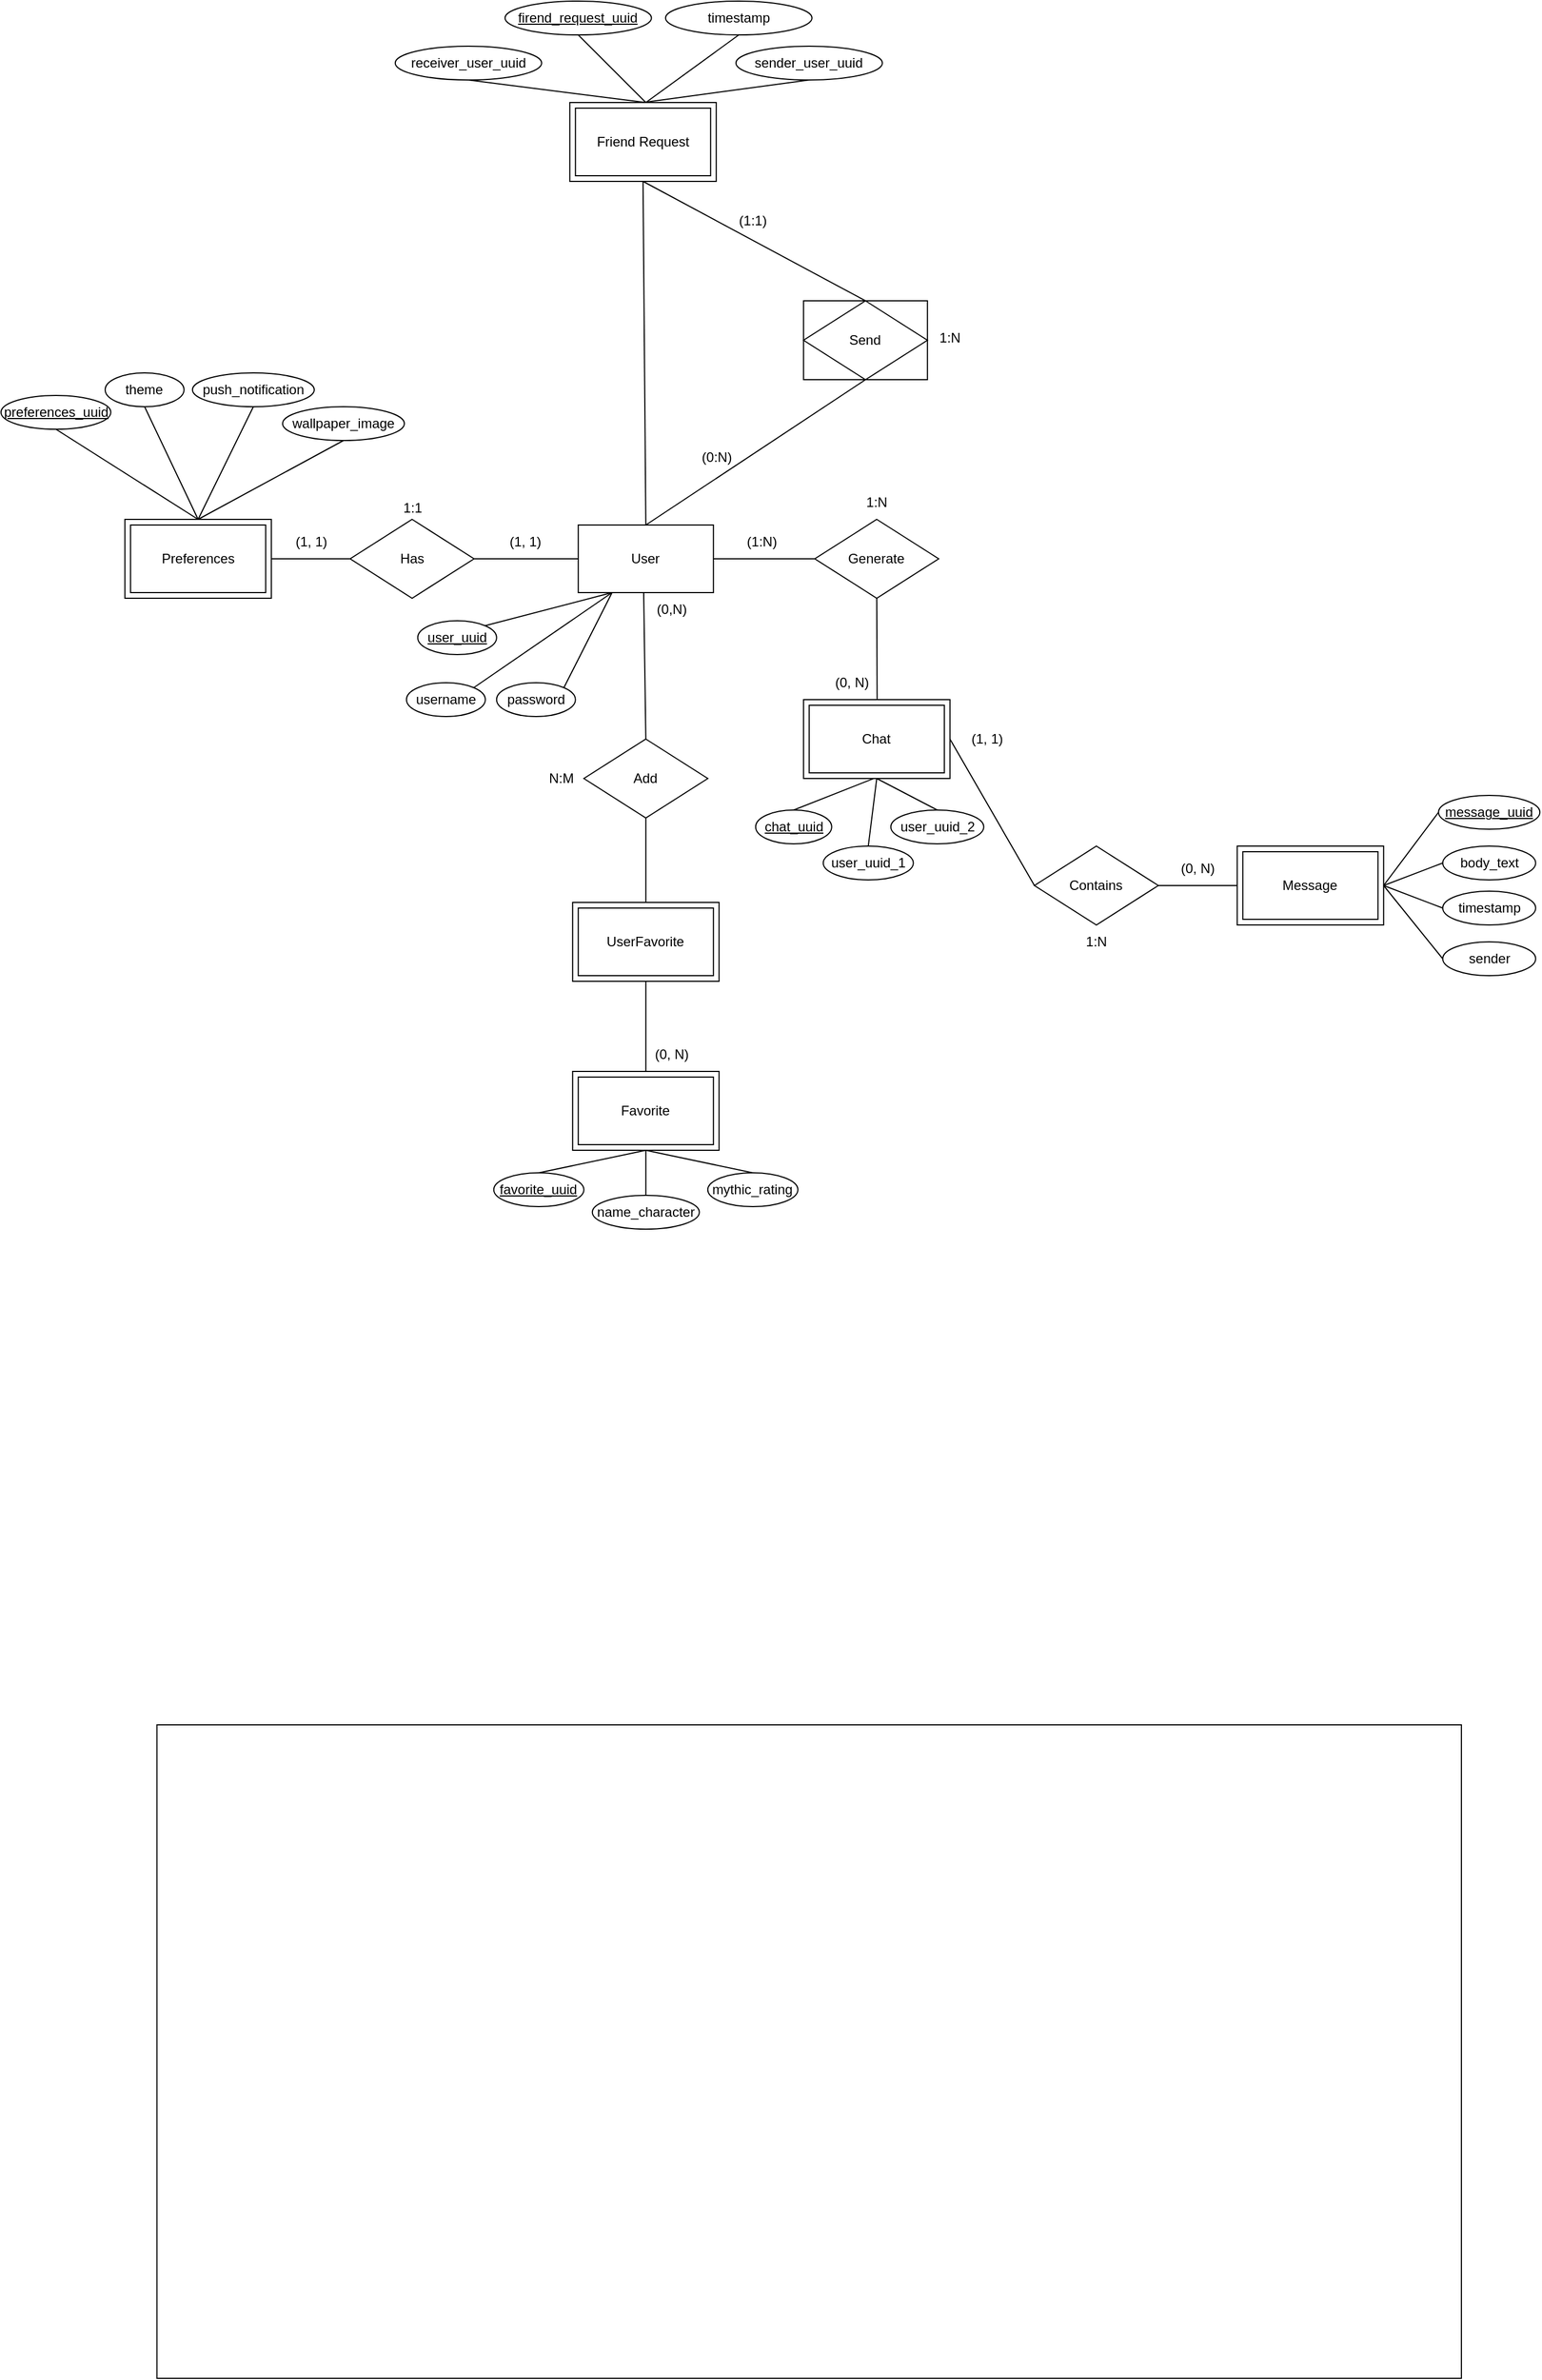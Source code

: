 <mxfile version="24.2.5" type="device">
  <diagram id="R2lEEEUBdFMjLlhIrx00" name="Page-1">
    <mxGraphModel dx="506" dy="2260" grid="1" gridSize="10" guides="1" tooltips="1" connect="1" arrows="1" fold="1" page="1" pageScale="1" pageWidth="850" pageHeight="1100" math="0" shadow="0" extFonts="Permanent Marker^https://fonts.googleapis.com/css?family=Permanent+Marker">
      <root>
        <mxCell id="0" />
        <mxCell id="1" parent="0" />
        <mxCell id="OE-wlXN0yPYNqNq270pY-6" value="" style="rounded=0;whiteSpace=wrap;html=1;" vertex="1" parent="1">
          <mxGeometry x="3014.38" y="-154" width="110" height="70" as="geometry" />
        </mxCell>
        <mxCell id="1PIRo-R_bocPUixLHrss-4" value="User" style="rounded=0;whiteSpace=wrap;html=1;" parent="1" vertex="1">
          <mxGeometry x="2814.38" y="45" width="120" height="60" as="geometry" />
        </mxCell>
        <mxCell id="1PIRo-R_bocPUixLHrss-6" value="Generate" style="rhombus;whiteSpace=wrap;html=1;" parent="1" vertex="1">
          <mxGeometry x="3024.38" y="40" width="110" height="70" as="geometry" />
        </mxCell>
        <mxCell id="1PIRo-R_bocPUixLHrss-8" value="" style="rounded=0;whiteSpace=wrap;html=1;" parent="1" vertex="1">
          <mxGeometry x="2806.88" y="-330" width="130" height="70" as="geometry" />
        </mxCell>
        <mxCell id="1PIRo-R_bocPUixLHrss-9" value="Friend Request" style="rounded=0;whiteSpace=wrap;html=1;" parent="1" vertex="1">
          <mxGeometry x="2811.88" y="-325" width="120" height="60" as="geometry" />
        </mxCell>
        <mxCell id="1PIRo-R_bocPUixLHrss-12" value="" style="rounded=0;whiteSpace=wrap;html=1;" parent="1" vertex="1">
          <mxGeometry x="3014.38" y="200" width="130" height="70" as="geometry" />
        </mxCell>
        <mxCell id="1PIRo-R_bocPUixLHrss-13" value="Chat" style="whiteSpace=wrap;html=1;" parent="1" vertex="1">
          <mxGeometry x="3019.38" y="205" width="120" height="60" as="geometry" />
        </mxCell>
        <mxCell id="1PIRo-R_bocPUixLHrss-19" value="Add" style="rhombus;whiteSpace=wrap;html=1;" parent="1" vertex="1">
          <mxGeometry x="2819.38" y="235" width="110" height="70" as="geometry" />
        </mxCell>
        <mxCell id="1PIRo-R_bocPUixLHrss-21" value="Has" style="rhombus;whiteSpace=wrap;html=1;" parent="1" vertex="1">
          <mxGeometry x="2611.88" y="40" width="110" height="70" as="geometry" />
        </mxCell>
        <mxCell id="1PIRo-R_bocPUixLHrss-27" value="Contains" style="rhombus;whiteSpace=wrap;html=1;" parent="1" vertex="1">
          <mxGeometry x="3219.38" y="330" width="110" height="70" as="geometry" />
        </mxCell>
        <mxCell id="1PIRo-R_bocPUixLHrss-31" value="" style="rounded=0;whiteSpace=wrap;html=1;" parent="1" vertex="1">
          <mxGeometry x="3399.38" y="330" width="130" height="70" as="geometry" />
        </mxCell>
        <mxCell id="1PIRo-R_bocPUixLHrss-29" value="Message" style="whiteSpace=wrap;html=1;" parent="1" vertex="1">
          <mxGeometry x="3404.38" y="335" width="120" height="60" as="geometry" />
        </mxCell>
        <mxCell id="1PIRo-R_bocPUixLHrss-36" value="(1, 1)" style="text;html=1;align=center;verticalAlign=middle;resizable=0;points=[];autosize=1;strokeColor=none;fillColor=none;" parent="1" vertex="1">
          <mxGeometry x="2741.88" y="45" width="50" height="30" as="geometry" />
        </mxCell>
        <mxCell id="1PIRo-R_bocPUixLHrss-37" value="(1, 1)" style="text;html=1;align=center;verticalAlign=middle;resizable=0;points=[];autosize=1;strokeColor=none;fillColor=none;" parent="1" vertex="1">
          <mxGeometry x="2551.88" y="45" width="50" height="30" as="geometry" />
        </mxCell>
        <mxCell id="1PIRo-R_bocPUixLHrss-38" value="(1:N)" style="text;html=1;align=center;verticalAlign=middle;resizable=0;points=[];autosize=1;strokeColor=none;fillColor=none;" parent="1" vertex="1">
          <mxGeometry x="2951.88" y="45" width="50" height="30" as="geometry" />
        </mxCell>
        <mxCell id="1PIRo-R_bocPUixLHrss-42" value="(1, 1)" style="text;html=1;align=center;verticalAlign=middle;resizable=0;points=[];autosize=1;strokeColor=none;fillColor=none;" parent="1" vertex="1">
          <mxGeometry x="3151.88" y="220" width="50" height="30" as="geometry" />
        </mxCell>
        <mxCell id="1PIRo-R_bocPUixLHrss-43" value="(0, N)" style="text;html=1;align=center;verticalAlign=middle;resizable=0;points=[];autosize=1;strokeColor=none;fillColor=none;" parent="1" vertex="1">
          <mxGeometry x="3339.38" y="335" width="50" height="30" as="geometry" />
        </mxCell>
        <mxCell id="1PIRo-R_bocPUixLHrss-46" value="(0,N)" style="text;html=1;align=center;verticalAlign=middle;resizable=0;points=[];autosize=1;strokeColor=none;fillColor=none;" parent="1" vertex="1">
          <mxGeometry x="2871.88" y="105" width="50" height="30" as="geometry" />
        </mxCell>
        <mxCell id="1PIRo-R_bocPUixLHrss-82" value="(0, N)" style="text;html=1;align=center;verticalAlign=middle;resizable=0;points=[];autosize=1;strokeColor=none;fillColor=none;" parent="1" vertex="1">
          <mxGeometry x="3031.88" y="170" width="50" height="30" as="geometry" />
        </mxCell>
        <mxCell id="1PIRo-R_bocPUixLHrss-85" value="1:N" style="text;html=1;align=center;verticalAlign=middle;resizable=0;points=[];autosize=1;strokeColor=none;fillColor=none;" parent="1" vertex="1">
          <mxGeometry x="3254.38" y="400" width="40" height="30" as="geometry" />
        </mxCell>
        <mxCell id="1PIRo-R_bocPUixLHrss-86" value="1:N" style="text;html=1;align=center;verticalAlign=middle;resizable=0;points=[];autosize=1;strokeColor=none;fillColor=none;" parent="1" vertex="1">
          <mxGeometry x="3059.38" y="10" width="40" height="30" as="geometry" />
        </mxCell>
        <mxCell id="1PIRo-R_bocPUixLHrss-87" value="1:1" style="text;html=1;align=center;verticalAlign=middle;resizable=0;points=[];autosize=1;strokeColor=none;fillColor=none;" parent="1" vertex="1">
          <mxGeometry x="2646.88" y="15" width="40" height="30" as="geometry" />
        </mxCell>
        <mxCell id="1PIRo-R_bocPUixLHrss-88" value="N:M" style="text;html=1;align=center;verticalAlign=middle;resizable=0;points=[];autosize=1;strokeColor=none;fillColor=none;" parent="1" vertex="1">
          <mxGeometry x="2779.38" y="255" width="40" height="30" as="geometry" />
        </mxCell>
        <mxCell id="1PIRo-R_bocPUixLHrss-89" value="" style="rounded=0;whiteSpace=wrap;html=1;" parent="1" vertex="1">
          <mxGeometry x="2809.38" y="530" width="130" height="70" as="geometry" />
        </mxCell>
        <mxCell id="1PIRo-R_bocPUixLHrss-18" value="Favorite" style="rounded=0;whiteSpace=wrap;html=1;" parent="1" vertex="1">
          <mxGeometry x="2814.38" y="535" width="120" height="60" as="geometry" />
        </mxCell>
        <mxCell id="1PIRo-R_bocPUixLHrss-90" value="" style="rounded=0;whiteSpace=wrap;html=1;" parent="1" vertex="1">
          <mxGeometry x="2411.88" y="40" width="130" height="70" as="geometry" />
        </mxCell>
        <mxCell id="1PIRo-R_bocPUixLHrss-23" value="Preferences" style="whiteSpace=wrap;html=1;" parent="1" vertex="1">
          <mxGeometry x="2416.88" y="45" width="120" height="60" as="geometry" />
        </mxCell>
        <mxCell id="1PIRo-R_bocPUixLHrss-96" value="" style="endArrow=none;html=1;rounded=0;exitX=1;exitY=0.5;exitDx=0;exitDy=0;entryX=0;entryY=0.5;entryDx=0;entryDy=0;" parent="1" source="1PIRo-R_bocPUixLHrss-90" target="1PIRo-R_bocPUixLHrss-21" edge="1">
          <mxGeometry width="50" height="50" relative="1" as="geometry">
            <mxPoint x="2781.88" y="160" as="sourcePoint" />
            <mxPoint x="2831.88" y="110" as="targetPoint" />
          </mxGeometry>
        </mxCell>
        <mxCell id="1PIRo-R_bocPUixLHrss-97" value="" style="endArrow=none;html=1;rounded=0;exitX=1;exitY=0.5;exitDx=0;exitDy=0;entryX=0;entryY=0.5;entryDx=0;entryDy=0;" parent="1" target="1PIRo-R_bocPUixLHrss-4" edge="1">
          <mxGeometry width="50" height="50" relative="1" as="geometry">
            <mxPoint x="2721.88" y="75" as="sourcePoint" />
            <mxPoint x="2791.88" y="75" as="targetPoint" />
          </mxGeometry>
        </mxCell>
        <mxCell id="1PIRo-R_bocPUixLHrss-105" value="" style="endArrow=none;html=1;rounded=0;exitX=1;exitY=0.5;exitDx=0;exitDy=0;entryX=0;entryY=0.5;entryDx=0;entryDy=0;" parent="1" source="1PIRo-R_bocPUixLHrss-4" target="1PIRo-R_bocPUixLHrss-6" edge="1">
          <mxGeometry width="50" height="50" relative="1" as="geometry">
            <mxPoint x="2801.88" y="155" as="sourcePoint" />
            <mxPoint x="2894.88" y="155" as="targetPoint" />
          </mxGeometry>
        </mxCell>
        <mxCell id="1PIRo-R_bocPUixLHrss-107" value="" style="endArrow=none;html=1;rounded=0;exitX=0.484;exitY=0.994;exitDx=0;exitDy=0;entryX=0.5;entryY=0;entryDx=0;entryDy=0;exitPerimeter=0;" parent="1" source="1PIRo-R_bocPUixLHrss-4" target="1PIRo-R_bocPUixLHrss-19" edge="1">
          <mxGeometry width="50" height="50" relative="1" as="geometry">
            <mxPoint x="2821.88" y="175" as="sourcePoint" />
            <mxPoint x="2914.88" y="175" as="targetPoint" />
          </mxGeometry>
        </mxCell>
        <mxCell id="1PIRo-R_bocPUixLHrss-109" value="" style="endArrow=none;html=1;rounded=0;exitX=0.5;exitY=1;exitDx=0;exitDy=0;entryX=0.957;entryY=1;entryDx=0;entryDy=0;entryPerimeter=0;" parent="1" source="1PIRo-R_bocPUixLHrss-6" target="1PIRo-R_bocPUixLHrss-82" edge="1">
          <mxGeometry width="50" height="50" relative="1" as="geometry">
            <mxPoint x="2841.88" y="195" as="sourcePoint" />
            <mxPoint x="2934.88" y="195" as="targetPoint" />
          </mxGeometry>
        </mxCell>
        <mxCell id="1PIRo-R_bocPUixLHrss-110" value="" style="endArrow=none;html=1;rounded=0;exitX=1;exitY=0.5;exitDx=0;exitDy=0;entryX=0;entryY=0.5;entryDx=0;entryDy=0;" parent="1" source="1PIRo-R_bocPUixLHrss-12" target="1PIRo-R_bocPUixLHrss-27" edge="1">
          <mxGeometry width="50" height="50" relative="1" as="geometry">
            <mxPoint x="2851.88" y="205" as="sourcePoint" />
            <mxPoint x="2944.88" y="205" as="targetPoint" />
          </mxGeometry>
        </mxCell>
        <mxCell id="1PIRo-R_bocPUixLHrss-111" value="" style="endArrow=none;html=1;rounded=0;exitX=0;exitY=0.5;exitDx=0;exitDy=0;entryX=1;entryY=0.5;entryDx=0;entryDy=0;" parent="1" source="1PIRo-R_bocPUixLHrss-31" target="1PIRo-R_bocPUixLHrss-27" edge="1">
          <mxGeometry width="50" height="50" relative="1" as="geometry">
            <mxPoint x="2861.88" y="215" as="sourcePoint" />
            <mxPoint x="2954.88" y="215" as="targetPoint" />
          </mxGeometry>
        </mxCell>
        <mxCell id="1PIRo-R_bocPUixLHrss-114" value="username" style="ellipse;whiteSpace=wrap;html=1;" parent="1" vertex="1">
          <mxGeometry x="2661.88" y="185" width="70" height="30" as="geometry" />
        </mxCell>
        <mxCell id="1PIRo-R_bocPUixLHrss-115" value="password" style="ellipse;whiteSpace=wrap;html=1;" parent="1" vertex="1">
          <mxGeometry x="2741.88" y="185" width="70" height="30" as="geometry" />
        </mxCell>
        <mxCell id="1PIRo-R_bocPUixLHrss-118" value="" style="endArrow=none;html=1;rounded=0;exitX=0.25;exitY=1;exitDx=0;exitDy=0;entryX=1;entryY=0;entryDx=0;entryDy=0;" parent="1" source="1PIRo-R_bocPUixLHrss-4" target="1PIRo-R_bocPUixLHrss-114" edge="1">
          <mxGeometry width="50" height="50" relative="1" as="geometry">
            <mxPoint x="2861.88" y="40" as="sourcePoint" />
            <mxPoint x="2911.88" y="-10" as="targetPoint" />
          </mxGeometry>
        </mxCell>
        <mxCell id="1PIRo-R_bocPUixLHrss-119" value="" style="endArrow=none;html=1;rounded=0;exitX=0.25;exitY=1;exitDx=0;exitDy=0;entryX=1;entryY=0;entryDx=0;entryDy=0;" parent="1" source="1PIRo-R_bocPUixLHrss-4" target="1PIRo-R_bocPUixLHrss-115" edge="1">
          <mxGeometry width="50" height="50" relative="1" as="geometry">
            <mxPoint x="2884.88" y="55" as="sourcePoint" />
            <mxPoint x="2781.88" y="-30" as="targetPoint" />
          </mxGeometry>
        </mxCell>
        <mxCell id="1PIRo-R_bocPUixLHrss-123" value="&lt;u&gt;preferences_uuid&lt;/u&gt;" style="ellipse;whiteSpace=wrap;html=1;" parent="1" vertex="1">
          <mxGeometry x="2301.88" y="-70" width="97.5" height="30" as="geometry" />
        </mxCell>
        <mxCell id="1PIRo-R_bocPUixLHrss-124" value="theme" style="ellipse;whiteSpace=wrap;html=1;" parent="1" vertex="1">
          <mxGeometry x="2394.38" y="-90" width="70" height="30" as="geometry" />
        </mxCell>
        <mxCell id="1PIRo-R_bocPUixLHrss-127" value="" style="endArrow=none;html=1;rounded=0;exitX=0.5;exitY=0;exitDx=0;exitDy=0;entryX=0.5;entryY=1;entryDx=0;entryDy=0;" parent="1" source="1PIRo-R_bocPUixLHrss-90" target="1PIRo-R_bocPUixLHrss-123" edge="1">
          <mxGeometry width="50" height="50" relative="1" as="geometry">
            <mxPoint x="2884.88" y="55" as="sourcePoint" />
            <mxPoint x="2781.88" y="-30" as="targetPoint" />
          </mxGeometry>
        </mxCell>
        <mxCell id="1PIRo-R_bocPUixLHrss-128" value="" style="endArrow=none;html=1;rounded=0;exitX=0.5;exitY=0;exitDx=0;exitDy=0;entryX=0.5;entryY=1;entryDx=0;entryDy=0;" parent="1" source="1PIRo-R_bocPUixLHrss-90" target="1PIRo-R_bocPUixLHrss-124" edge="1">
          <mxGeometry width="50" height="50" relative="1" as="geometry">
            <mxPoint x="2894.88" y="65" as="sourcePoint" />
            <mxPoint x="2791.88" y="-20" as="targetPoint" />
          </mxGeometry>
        </mxCell>
        <mxCell id="1PIRo-R_bocPUixLHrss-129" value="&lt;u&gt;user_uuid&lt;/u&gt;" style="ellipse;whiteSpace=wrap;html=1;" parent="1" vertex="1">
          <mxGeometry x="2671.88" y="130" width="70" height="30" as="geometry" />
        </mxCell>
        <mxCell id="1PIRo-R_bocPUixLHrss-130" value="" style="endArrow=none;html=1;rounded=0;exitX=0.25;exitY=1;exitDx=0;exitDy=0;entryX=1;entryY=0;entryDx=0;entryDy=0;" parent="1" source="1PIRo-R_bocPUixLHrss-4" target="1PIRo-R_bocPUixLHrss-129" edge="1">
          <mxGeometry width="50" height="50" relative="1" as="geometry">
            <mxPoint x="2884.88" y="55" as="sourcePoint" />
            <mxPoint x="2781.88" y="-30" as="targetPoint" />
          </mxGeometry>
        </mxCell>
        <mxCell id="1PIRo-R_bocPUixLHrss-131" value="push_notification" style="ellipse;whiteSpace=wrap;html=1;" parent="1" vertex="1">
          <mxGeometry x="2471.88" y="-90" width="108.12" height="30" as="geometry" />
        </mxCell>
        <mxCell id="1PIRo-R_bocPUixLHrss-132" value="wallpaper_image" style="ellipse;whiteSpace=wrap;html=1;" parent="1" vertex="1">
          <mxGeometry x="2551.88" y="-60" width="108.12" height="30" as="geometry" />
        </mxCell>
        <mxCell id="1PIRo-R_bocPUixLHrss-133" value="" style="endArrow=none;html=1;rounded=0;exitX=0.5;exitY=0;exitDx=0;exitDy=0;entryX=0.5;entryY=1;entryDx=0;entryDy=0;" parent="1" source="1PIRo-R_bocPUixLHrss-90" target="1PIRo-R_bocPUixLHrss-131" edge="1">
          <mxGeometry width="50" height="50" relative="1" as="geometry">
            <mxPoint x="2486.88" y="50" as="sourcePoint" />
            <mxPoint x="2439.88" y="-50" as="targetPoint" />
          </mxGeometry>
        </mxCell>
        <mxCell id="1PIRo-R_bocPUixLHrss-134" value="" style="endArrow=none;html=1;rounded=0;exitX=0.5;exitY=0;exitDx=0;exitDy=0;entryX=0.5;entryY=1;entryDx=0;entryDy=0;" parent="1" source="1PIRo-R_bocPUixLHrss-90" target="1PIRo-R_bocPUixLHrss-132" edge="1">
          <mxGeometry width="50" height="50" relative="1" as="geometry">
            <mxPoint x="2496.88" y="60" as="sourcePoint" />
            <mxPoint x="2449.88" y="-40" as="targetPoint" />
          </mxGeometry>
        </mxCell>
        <mxCell id="1PIRo-R_bocPUixLHrss-136" value="receiver_user_uuid" style="ellipse;whiteSpace=wrap;html=1;" parent="1" vertex="1">
          <mxGeometry x="2651.88" y="-380" width="130" height="30" as="geometry" />
        </mxCell>
        <mxCell id="1PIRo-R_bocPUixLHrss-137" value="sender_user_uuid" style="ellipse;whiteSpace=wrap;html=1;" parent="1" vertex="1">
          <mxGeometry x="2954.38" y="-380" width="130" height="30" as="geometry" />
        </mxCell>
        <mxCell id="1PIRo-R_bocPUixLHrss-138" value="" style="endArrow=none;html=1;rounded=0;exitX=0.5;exitY=1;exitDx=0;exitDy=0;" parent="1" source="1PIRo-R_bocPUixLHrss-136" edge="1">
          <mxGeometry width="50" height="50" relative="1" as="geometry">
            <mxPoint x="2829.38" y="-280" as="sourcePoint" />
            <mxPoint x="2874.38" y="-330" as="targetPoint" />
          </mxGeometry>
        </mxCell>
        <mxCell id="1PIRo-R_bocPUixLHrss-139" value="" style="endArrow=none;html=1;rounded=0;entryX=0.5;entryY=0;entryDx=0;entryDy=0;exitX=0.5;exitY=1;exitDx=0;exitDy=0;" parent="1" source="1PIRo-R_bocPUixLHrss-137" target="1PIRo-R_bocPUixLHrss-8" edge="1">
          <mxGeometry width="50" height="50" relative="1" as="geometry">
            <mxPoint x="2814.38" y="-370" as="sourcePoint" />
            <mxPoint x="2874.38" y="-400" as="targetPoint" />
          </mxGeometry>
        </mxCell>
        <mxCell id="1PIRo-R_bocPUixLHrss-140" value="&lt;u&gt;chat_uuid&lt;/u&gt;" style="ellipse;whiteSpace=wrap;html=1;" parent="1" vertex="1">
          <mxGeometry x="2971.88" y="298" width="67.5" height="30" as="geometry" />
        </mxCell>
        <mxCell id="1PIRo-R_bocPUixLHrss-141" value="user_uuid_1" style="ellipse;whiteSpace=wrap;html=1;" parent="1" vertex="1">
          <mxGeometry x="3031.88" y="330" width="80" height="30" as="geometry" />
        </mxCell>
        <mxCell id="1PIRo-R_bocPUixLHrss-142" value="user_uuid_2" style="ellipse;whiteSpace=wrap;html=1;" parent="1" vertex="1">
          <mxGeometry x="3091.88" y="298" width="82.5" height="30" as="geometry" />
        </mxCell>
        <mxCell id="1PIRo-R_bocPUixLHrss-143" value="" style="endArrow=none;html=1;rounded=0;exitX=0.478;exitY=1.001;exitDx=0;exitDy=0;exitPerimeter=0;entryX=0.5;entryY=0;entryDx=0;entryDy=0;" parent="1" source="1PIRo-R_bocPUixLHrss-12" target="1PIRo-R_bocPUixLHrss-140" edge="1">
          <mxGeometry width="50" height="50" relative="1" as="geometry">
            <mxPoint x="3031.88" y="300" as="sourcePoint" />
            <mxPoint x="3081.88" y="250" as="targetPoint" />
          </mxGeometry>
        </mxCell>
        <mxCell id="1PIRo-R_bocPUixLHrss-144" value="" style="endArrow=none;html=1;rounded=0;exitX=0.5;exitY=1;exitDx=0;exitDy=0;entryX=0.5;entryY=0;entryDx=0;entryDy=0;" parent="1" source="1PIRo-R_bocPUixLHrss-12" target="1PIRo-R_bocPUixLHrss-141" edge="1">
          <mxGeometry width="50" height="50" relative="1" as="geometry">
            <mxPoint x="3086.88" y="280" as="sourcePoint" />
            <mxPoint x="3015.88" y="308" as="targetPoint" />
          </mxGeometry>
        </mxCell>
        <mxCell id="1PIRo-R_bocPUixLHrss-145" value="" style="endArrow=none;html=1;rounded=0;exitX=0.5;exitY=1;exitDx=0;exitDy=0;entryX=0.5;entryY=0;entryDx=0;entryDy=0;" parent="1" source="1PIRo-R_bocPUixLHrss-12" target="1PIRo-R_bocPUixLHrss-142" edge="1">
          <mxGeometry width="50" height="50" relative="1" as="geometry">
            <mxPoint x="3096.88" y="290" as="sourcePoint" />
            <mxPoint x="3025.88" y="318" as="targetPoint" />
          </mxGeometry>
        </mxCell>
        <mxCell id="OE-wlXN0yPYNqNq270pY-1" value="Send" style="rhombus;whiteSpace=wrap;html=1;" vertex="1" parent="1">
          <mxGeometry x="3014.38" y="-154" width="110" height="70" as="geometry" />
        </mxCell>
        <mxCell id="OE-wlXN0yPYNqNq270pY-2" value="" style="endArrow=none;html=1;rounded=0;exitX=0.5;exitY=0;exitDx=0;exitDy=0;entryX=0.5;entryY=1;entryDx=0;entryDy=0;" edge="1" parent="1" source="1PIRo-R_bocPUixLHrss-4" target="OE-wlXN0yPYNqNq270pY-1">
          <mxGeometry width="50" height="50" relative="1" as="geometry">
            <mxPoint x="2951.88" y="70" as="sourcePoint" />
            <mxPoint x="3001.88" y="20" as="targetPoint" />
          </mxGeometry>
        </mxCell>
        <mxCell id="OE-wlXN0yPYNqNq270pY-3" value="" style="endArrow=none;html=1;rounded=0;exitX=0.5;exitY=1;exitDx=0;exitDy=0;entryX=0.5;entryY=0;entryDx=0;entryDy=0;" edge="1" parent="1" source="1PIRo-R_bocPUixLHrss-8" target="OE-wlXN0yPYNqNq270pY-1">
          <mxGeometry width="50" height="50" relative="1" as="geometry">
            <mxPoint x="2887.38" y="-65" as="sourcePoint" />
            <mxPoint x="3049.38" y="-130" as="targetPoint" />
          </mxGeometry>
        </mxCell>
        <mxCell id="OE-wlXN0yPYNqNq270pY-4" value="" style="endArrow=none;html=1;rounded=0;exitX=0.5;exitY=1;exitDx=0;exitDy=0;entryX=0.5;entryY=0;entryDx=0;entryDy=0;" edge="1" parent="1" source="1PIRo-R_bocPUixLHrss-8" target="1PIRo-R_bocPUixLHrss-4">
          <mxGeometry width="50" height="50" relative="1" as="geometry">
            <mxPoint x="2894.88" y="65" as="sourcePoint" />
            <mxPoint x="3056.88" as="targetPoint" />
          </mxGeometry>
        </mxCell>
        <mxCell id="OE-wlXN0yPYNqNq270pY-7" value="(0:N)" style="text;html=1;align=center;verticalAlign=middle;resizable=0;points=[];autosize=1;strokeColor=none;fillColor=none;" vertex="1" parent="1">
          <mxGeometry x="2911.88" y="-30" width="50" height="30" as="geometry" />
        </mxCell>
        <mxCell id="OE-wlXN0yPYNqNq270pY-8" value="(1:1)" style="text;html=1;align=center;verticalAlign=middle;resizable=0;points=[];autosize=1;strokeColor=none;fillColor=none;" vertex="1" parent="1">
          <mxGeometry x="2944.38" y="-240" width="50" height="30" as="geometry" />
        </mxCell>
        <mxCell id="OE-wlXN0yPYNqNq270pY-9" value="&lt;u&gt;firend_request_uuid&lt;/u&gt;" style="ellipse;whiteSpace=wrap;html=1;" vertex="1" parent="1">
          <mxGeometry x="2749.38" y="-420" width="130" height="30" as="geometry" />
        </mxCell>
        <mxCell id="OE-wlXN0yPYNqNq270pY-11" value="timestamp" style="ellipse;whiteSpace=wrap;html=1;" vertex="1" parent="1">
          <mxGeometry x="2891.88" y="-420" width="130" height="30" as="geometry" />
        </mxCell>
        <mxCell id="OE-wlXN0yPYNqNq270pY-12" value="" style="endArrow=none;html=1;rounded=0;exitX=0.5;exitY=1;exitDx=0;exitDy=0;" edge="1" parent="1" source="OE-wlXN0yPYNqNq270pY-11">
          <mxGeometry width="50" height="50" relative="1" as="geometry">
            <mxPoint x="2824.38" y="-380" as="sourcePoint" />
            <mxPoint x="2874.38" y="-330" as="targetPoint" />
          </mxGeometry>
        </mxCell>
        <mxCell id="OE-wlXN0yPYNqNq270pY-13" value="" style="endArrow=none;html=1;rounded=0;exitX=0.5;exitY=1;exitDx=0;exitDy=0;" edge="1" parent="1" source="OE-wlXN0yPYNqNq270pY-9">
          <mxGeometry width="50" height="50" relative="1" as="geometry">
            <mxPoint x="2967.38" y="-380" as="sourcePoint" />
            <mxPoint x="2874.38" y="-330" as="targetPoint" />
          </mxGeometry>
        </mxCell>
        <mxCell id="OE-wlXN0yPYNqNq270pY-14" value="1:N" style="text;html=1;align=center;verticalAlign=middle;resizable=0;points=[];autosize=1;strokeColor=none;fillColor=none;" vertex="1" parent="1">
          <mxGeometry x="3124.38" y="-136" width="40" height="30" as="geometry" />
        </mxCell>
        <mxCell id="OE-wlXN0yPYNqNq270pY-17" value="" style="rounded=0;whiteSpace=wrap;html=1;" vertex="1" parent="1">
          <mxGeometry x="2809.38" y="380" width="130" height="70" as="geometry" />
        </mxCell>
        <mxCell id="OE-wlXN0yPYNqNq270pY-18" value="UserFavorite" style="rounded=0;whiteSpace=wrap;html=1;" vertex="1" parent="1">
          <mxGeometry x="2814.38" y="385" width="120" height="60" as="geometry" />
        </mxCell>
        <mxCell id="OE-wlXN0yPYNqNq270pY-19" value="" style="endArrow=none;html=1;rounded=0;exitX=0.5;exitY=0;exitDx=0;exitDy=0;entryX=0.5;entryY=1;entryDx=0;entryDy=0;" edge="1" parent="1" source="OE-wlXN0yPYNqNq270pY-17" target="1PIRo-R_bocPUixLHrss-19">
          <mxGeometry width="50" height="50" relative="1" as="geometry">
            <mxPoint x="2882.88" y="115" as="sourcePoint" />
            <mxPoint x="2884.88" y="245" as="targetPoint" />
          </mxGeometry>
        </mxCell>
        <mxCell id="OE-wlXN0yPYNqNq270pY-21" value="" style="endArrow=none;html=1;rounded=0;exitX=0.5;exitY=1;exitDx=0;exitDy=0;entryX=0.5;entryY=0;entryDx=0;entryDy=0;" edge="1" parent="1" source="OE-wlXN0yPYNqNq270pY-17" target="1PIRo-R_bocPUixLHrss-89">
          <mxGeometry width="50" height="50" relative="1" as="geometry">
            <mxPoint x="2884.88" y="390" as="sourcePoint" />
            <mxPoint x="2884.88" y="315" as="targetPoint" />
          </mxGeometry>
        </mxCell>
        <mxCell id="OE-wlXN0yPYNqNq270pY-22" value="(0, N)" style="text;html=1;align=center;verticalAlign=middle;resizable=0;points=[];autosize=1;strokeColor=none;fillColor=none;" vertex="1" parent="1">
          <mxGeometry x="2871.88" y="500" width="50" height="30" as="geometry" />
        </mxCell>
        <mxCell id="OE-wlXN0yPYNqNq270pY-23" value="&lt;u&gt;message_uuid&lt;/u&gt;" style="ellipse;whiteSpace=wrap;html=1;" vertex="1" parent="1">
          <mxGeometry x="3578.13" y="285" width="90" height="30" as="geometry" />
        </mxCell>
        <mxCell id="OE-wlXN0yPYNqNq270pY-24" value="body_text" style="ellipse;whiteSpace=wrap;html=1;" vertex="1" parent="1">
          <mxGeometry x="3581.88" y="330" width="82.5" height="30" as="geometry" />
        </mxCell>
        <mxCell id="OE-wlXN0yPYNqNq270pY-25" value="timestamp" style="ellipse;whiteSpace=wrap;html=1;" vertex="1" parent="1">
          <mxGeometry x="3581.88" y="370" width="82.5" height="30" as="geometry" />
        </mxCell>
        <mxCell id="OE-wlXN0yPYNqNq270pY-26" value="sender" style="ellipse;whiteSpace=wrap;html=1;" vertex="1" parent="1">
          <mxGeometry x="3581.88" y="415" width="82.5" height="30" as="geometry" />
        </mxCell>
        <mxCell id="OE-wlXN0yPYNqNq270pY-29" value="" style="endArrow=none;html=1;rounded=0;exitX=0;exitY=0.5;exitDx=0;exitDy=0;entryX=1;entryY=0.5;entryDx=0;entryDy=0;" edge="1" parent="1" source="OE-wlXN0yPYNqNq270pY-23" target="1PIRo-R_bocPUixLHrss-31">
          <mxGeometry width="50" height="50" relative="1" as="geometry">
            <mxPoint x="3409.88" y="375" as="sourcePoint" />
            <mxPoint x="3339.88" y="375" as="targetPoint" />
          </mxGeometry>
        </mxCell>
        <mxCell id="OE-wlXN0yPYNqNq270pY-30" value="" style="endArrow=none;html=1;rounded=0;exitX=0;exitY=0.5;exitDx=0;exitDy=0;entryX=1;entryY=0.5;entryDx=0;entryDy=0;" edge="1" parent="1" source="OE-wlXN0yPYNqNq270pY-24" target="1PIRo-R_bocPUixLHrss-31">
          <mxGeometry width="50" height="50" relative="1" as="geometry">
            <mxPoint x="3587.88" y="329" as="sourcePoint" />
            <mxPoint x="3539.88" y="375" as="targetPoint" />
          </mxGeometry>
        </mxCell>
        <mxCell id="OE-wlXN0yPYNqNq270pY-31" value="" style="endArrow=none;html=1;rounded=0;exitX=0;exitY=0.5;exitDx=0;exitDy=0;entryX=1;entryY=0.5;entryDx=0;entryDy=0;" edge="1" parent="1" source="OE-wlXN0yPYNqNq270pY-25" target="1PIRo-R_bocPUixLHrss-31">
          <mxGeometry width="50" height="50" relative="1" as="geometry">
            <mxPoint x="3597.88" y="339" as="sourcePoint" />
            <mxPoint x="3549.88" y="385" as="targetPoint" />
          </mxGeometry>
        </mxCell>
        <mxCell id="OE-wlXN0yPYNqNq270pY-32" value="" style="endArrow=none;html=1;rounded=0;exitX=0;exitY=0.5;exitDx=0;exitDy=0;entryX=1;entryY=0.5;entryDx=0;entryDy=0;" edge="1" parent="1" source="OE-wlXN0yPYNqNq270pY-26" target="1PIRo-R_bocPUixLHrss-31">
          <mxGeometry width="50" height="50" relative="1" as="geometry">
            <mxPoint x="3607.88" y="349" as="sourcePoint" />
            <mxPoint x="3559.88" y="395" as="targetPoint" />
          </mxGeometry>
        </mxCell>
        <mxCell id="OE-wlXN0yPYNqNq270pY-34" value="&lt;u&gt;favorite_uuid&lt;/u&gt;" style="ellipse;whiteSpace=wrap;html=1;" vertex="1" parent="1">
          <mxGeometry x="2739.38" y="620" width="80" height="30" as="geometry" />
        </mxCell>
        <mxCell id="OE-wlXN0yPYNqNq270pY-37" value="name_character" style="ellipse;whiteSpace=wrap;html=1;" vertex="1" parent="1">
          <mxGeometry x="2826.88" y="640" width="95" height="30" as="geometry" />
        </mxCell>
        <mxCell id="OE-wlXN0yPYNqNq270pY-39" value="mythic_rating" style="ellipse;whiteSpace=wrap;html=1;" vertex="1" parent="1">
          <mxGeometry x="2929.38" y="620" width="80" height="30" as="geometry" />
        </mxCell>
        <mxCell id="OE-wlXN0yPYNqNq270pY-40" value="" style="endArrow=none;html=1;rounded=0;exitX=0.5;exitY=0;exitDx=0;exitDy=0;entryX=0.5;entryY=1;entryDx=0;entryDy=0;" edge="1" parent="1" source="OE-wlXN0yPYNqNq270pY-34" target="1PIRo-R_bocPUixLHrss-89">
          <mxGeometry width="50" height="50" relative="1" as="geometry">
            <mxPoint x="2884.88" y="460" as="sourcePoint" />
            <mxPoint x="2884.88" y="540" as="targetPoint" />
          </mxGeometry>
        </mxCell>
        <mxCell id="OE-wlXN0yPYNqNq270pY-41" value="" style="endArrow=none;html=1;rounded=0;exitX=0.5;exitY=0;exitDx=0;exitDy=0;entryX=0.5;entryY=1;entryDx=0;entryDy=0;" edge="1" parent="1" source="OE-wlXN0yPYNqNq270pY-37" target="1PIRo-R_bocPUixLHrss-89">
          <mxGeometry width="50" height="50" relative="1" as="geometry">
            <mxPoint x="2781.88" y="630" as="sourcePoint" />
            <mxPoint x="2884.88" y="610" as="targetPoint" />
          </mxGeometry>
        </mxCell>
        <mxCell id="OE-wlXN0yPYNqNq270pY-42" value="" style="endArrow=none;html=1;rounded=0;exitX=0.5;exitY=0;exitDx=0;exitDy=0;entryX=0.5;entryY=1;entryDx=0;entryDy=0;" edge="1" parent="1" source="OE-wlXN0yPYNqNq270pY-39" target="1PIRo-R_bocPUixLHrss-89">
          <mxGeometry width="50" height="50" relative="1" as="geometry">
            <mxPoint x="2791.88" y="640" as="sourcePoint" />
            <mxPoint x="2894.88" y="620" as="targetPoint" />
          </mxGeometry>
        </mxCell>
        <mxCell id="OE-wlXN0yPYNqNq270pY-49" value="MESSAGE" style="shape=table;startSize=30;container=1;collapsible=1;childLayout=tableLayout;fixedRows=1;rowLines=0;fontStyle=1;align=center;resizeLast=1;" vertex="1" parent="1">
          <mxGeometry x="3245" y="1125" width="250" height="180" as="geometry" />
        </mxCell>
        <mxCell id="OE-wlXN0yPYNqNq270pY-50" value="" style="shape=partialRectangle;collapsible=0;dropTarget=0;pointerEvents=0;fillColor=none;points=[[0,0.5],[1,0.5]];portConstraint=eastwest;top=0;left=0;right=0;bottom=1;" vertex="1" parent="OE-wlXN0yPYNqNq270pY-49">
          <mxGeometry y="30" width="250" height="30" as="geometry" />
        </mxCell>
        <mxCell id="OE-wlXN0yPYNqNq270pY-51" value="PK" style="shape=partialRectangle;overflow=hidden;connectable=0;fillColor=none;top=0;left=0;bottom=0;right=0;fontStyle=1;" vertex="1" parent="OE-wlXN0yPYNqNq270pY-50">
          <mxGeometry width="30" height="30" as="geometry">
            <mxRectangle width="30" height="30" as="alternateBounds" />
          </mxGeometry>
        </mxCell>
        <mxCell id="OE-wlXN0yPYNqNq270pY-52" value="messages_UUID varchar(50)" style="shape=partialRectangle;overflow=hidden;connectable=0;fillColor=none;top=0;left=0;bottom=0;right=0;align=left;spacingLeft=6;fontStyle=5;" vertex="1" parent="OE-wlXN0yPYNqNq270pY-50">
          <mxGeometry x="30" width="220" height="30" as="geometry">
            <mxRectangle width="220" height="30" as="alternateBounds" />
          </mxGeometry>
        </mxCell>
        <mxCell id="OE-wlXN0yPYNqNq270pY-53" value="" style="shape=partialRectangle;collapsible=0;dropTarget=0;pointerEvents=0;fillColor=none;points=[[0,0.5],[1,0.5]];portConstraint=eastwest;top=0;left=0;right=0;bottom=0;" vertex="1" parent="OE-wlXN0yPYNqNq270pY-49">
          <mxGeometry y="60" width="250" height="30" as="geometry" />
        </mxCell>
        <mxCell id="OE-wlXN0yPYNqNq270pY-54" value="FK1" style="shape=partialRectangle;overflow=hidden;connectable=0;fillColor=none;top=0;left=0;bottom=0;right=0;" vertex="1" parent="OE-wlXN0yPYNqNq270pY-53">
          <mxGeometry width="30" height="30" as="geometry">
            <mxRectangle width="30" height="30" as="alternateBounds" />
          </mxGeometry>
        </mxCell>
        <mxCell id="OE-wlXN0yPYNqNq270pY-55" value="FK_chat_UUID varchar(50) UQ" style="shape=partialRectangle;overflow=hidden;connectable=0;fillColor=none;top=0;left=0;bottom=0;right=0;align=left;spacingLeft=6;" vertex="1" parent="OE-wlXN0yPYNqNq270pY-53">
          <mxGeometry x="30" width="220" height="30" as="geometry">
            <mxRectangle width="220" height="30" as="alternateBounds" />
          </mxGeometry>
        </mxCell>
        <mxCell id="OE-wlXN0yPYNqNq270pY-56" value="" style="shape=partialRectangle;collapsible=0;dropTarget=0;pointerEvents=0;fillColor=none;points=[[0,0.5],[1,0.5]];portConstraint=eastwest;top=0;left=0;right=0;bottom=0;" vertex="1" parent="OE-wlXN0yPYNqNq270pY-49">
          <mxGeometry y="90" width="250" height="30" as="geometry" />
        </mxCell>
        <mxCell id="OE-wlXN0yPYNqNq270pY-57" value="FK2" style="shape=partialRectangle;overflow=hidden;connectable=0;fillColor=none;top=0;left=0;bottom=0;right=0;" vertex="1" parent="OE-wlXN0yPYNqNq270pY-56">
          <mxGeometry width="30" height="30" as="geometry">
            <mxRectangle width="30" height="30" as="alternateBounds" />
          </mxGeometry>
        </mxCell>
        <mxCell id="OE-wlXN0yPYNqNq270pY-58" value="user_UUID varchar(50) UQ" style="shape=partialRectangle;overflow=hidden;connectable=0;fillColor=none;top=0;left=0;bottom=0;right=0;align=left;spacingLeft=6;" vertex="1" parent="OE-wlXN0yPYNqNq270pY-56">
          <mxGeometry x="30" width="220" height="30" as="geometry">
            <mxRectangle width="220" height="30" as="alternateBounds" />
          </mxGeometry>
        </mxCell>
        <mxCell id="OE-wlXN0yPYNqNq270pY-59" value="CHAT" style="shape=table;startSize=30;container=1;collapsible=1;childLayout=tableLayout;fixedRows=1;rowLines=0;fontStyle=1;align=center;resizeLast=1;" vertex="1" parent="1">
          <mxGeometry x="2845" y="1110" width="250" height="120" as="geometry" />
        </mxCell>
        <mxCell id="OE-wlXN0yPYNqNq270pY-60" value="" style="shape=partialRectangle;collapsible=0;dropTarget=0;pointerEvents=0;fillColor=none;points=[[0,0.5],[1,0.5]];portConstraint=eastwest;top=0;left=0;right=0;bottom=1;" vertex="1" parent="OE-wlXN0yPYNqNq270pY-59">
          <mxGeometry y="30" width="250" height="30" as="geometry" />
        </mxCell>
        <mxCell id="OE-wlXN0yPYNqNq270pY-61" value="PK" style="shape=partialRectangle;overflow=hidden;connectable=0;fillColor=none;top=0;left=0;bottom=0;right=0;fontStyle=1;" vertex="1" parent="OE-wlXN0yPYNqNq270pY-60">
          <mxGeometry width="30" height="30" as="geometry">
            <mxRectangle width="30" height="30" as="alternateBounds" />
          </mxGeometry>
        </mxCell>
        <mxCell id="OE-wlXN0yPYNqNq270pY-62" value="chat_UUID varchar(50)" style="shape=partialRectangle;overflow=hidden;connectable=0;fillColor=none;top=0;left=0;bottom=0;right=0;align=left;spacingLeft=6;fontStyle=5;" vertex="1" parent="OE-wlXN0yPYNqNq270pY-60">
          <mxGeometry x="30" width="220" height="30" as="geometry">
            <mxRectangle width="220" height="30" as="alternateBounds" />
          </mxGeometry>
        </mxCell>
        <mxCell id="OE-wlXN0yPYNqNq270pY-63" value="" style="shape=partialRectangle;collapsible=0;dropTarget=0;pointerEvents=0;fillColor=none;points=[[0,0.5],[1,0.5]];portConstraint=eastwest;top=0;left=0;right=0;bottom=0;" vertex="1" parent="OE-wlXN0yPYNqNq270pY-59">
          <mxGeometry y="60" width="250" height="30" as="geometry" />
        </mxCell>
        <mxCell id="OE-wlXN0yPYNqNq270pY-64" value="FK1" style="shape=partialRectangle;overflow=hidden;connectable=0;fillColor=none;top=0;left=0;bottom=0;right=0;" vertex="1" parent="OE-wlXN0yPYNqNq270pY-63">
          <mxGeometry width="30" height="30" as="geometry">
            <mxRectangle width="30" height="30" as="alternateBounds" />
          </mxGeometry>
        </mxCell>
        <mxCell id="OE-wlXN0yPYNqNq270pY-65" value="FK_user_UUID varchar(50) UQ" style="shape=partialRectangle;overflow=hidden;connectable=0;fillColor=none;top=0;left=0;bottom=0;right=0;align=left;spacingLeft=6;" vertex="1" parent="OE-wlXN0yPYNqNq270pY-63">
          <mxGeometry x="30" width="220" height="30" as="geometry">
            <mxRectangle width="220" height="30" as="alternateBounds" />
          </mxGeometry>
        </mxCell>
        <mxCell id="OE-wlXN0yPYNqNq270pY-66" value="" style="shape=partialRectangle;collapsible=0;dropTarget=0;pointerEvents=0;fillColor=none;points=[[0,0.5],[1,0.5]];portConstraint=eastwest;top=0;left=0;right=0;bottom=0;" vertex="1" parent="OE-wlXN0yPYNqNq270pY-59">
          <mxGeometry y="90" width="250" height="30" as="geometry" />
        </mxCell>
        <mxCell id="OE-wlXN0yPYNqNq270pY-67" value="" style="shape=partialRectangle;overflow=hidden;connectable=0;fillColor=none;top=0;left=0;bottom=0;right=0;" vertex="1" parent="OE-wlXN0yPYNqNq270pY-66">
          <mxGeometry width="30" height="30" as="geometry">
            <mxRectangle width="30" height="30" as="alternateBounds" />
          </mxGeometry>
        </mxCell>
        <mxCell id="OE-wlXN0yPYNqNq270pY-68" value="" style="shape=partialRectangle;overflow=hidden;connectable=0;fillColor=none;top=0;left=0;bottom=0;right=0;align=left;spacingLeft=6;" vertex="1" parent="OE-wlXN0yPYNqNq270pY-66">
          <mxGeometry x="30" width="220" height="30" as="geometry">
            <mxRectangle width="220" height="30" as="alternateBounds" />
          </mxGeometry>
        </mxCell>
        <mxCell id="OE-wlXN0yPYNqNq270pY-69" value="" style="endArrow=none;html=1;rounded=0;exitX=0;exitY=0;exitDx=0;exitDy=0;exitPerimeter=0;entryX=0.998;entryY=0.998;entryDx=0;entryDy=0;entryPerimeter=0;" edge="1" parent="OE-wlXN0yPYNqNq270pY-59" source="OE-wlXN0yPYNqNq270pY-66" target="OE-wlXN0yPYNqNq270pY-63">
          <mxGeometry width="50" height="50" relative="1" as="geometry">
            <mxPoint x="80" y="160" as="sourcePoint" />
            <mxPoint x="130" y="110" as="targetPoint" />
          </mxGeometry>
        </mxCell>
        <mxCell id="OE-wlXN0yPYNqNq270pY-70" value="USER" style="shape=table;startSize=30;container=1;collapsible=1;childLayout=tableLayout;fixedRows=1;rowLines=0;fontStyle=1;align=center;resizeLast=1;" vertex="1" parent="1">
          <mxGeometry x="2445" y="1325" width="250" height="117.5" as="geometry" />
        </mxCell>
        <mxCell id="OE-wlXN0yPYNqNq270pY-71" value="" style="shape=partialRectangle;collapsible=0;dropTarget=0;pointerEvents=0;fillColor=none;points=[[0,0.5],[1,0.5]];portConstraint=eastwest;top=0;left=0;right=0;bottom=1;" vertex="1" parent="OE-wlXN0yPYNqNq270pY-70">
          <mxGeometry y="30" width="250" height="30" as="geometry" />
        </mxCell>
        <mxCell id="OE-wlXN0yPYNqNq270pY-72" value="PK" style="shape=partialRectangle;overflow=hidden;connectable=0;fillColor=none;top=0;left=0;bottom=0;right=0;fontStyle=1;" vertex="1" parent="OE-wlXN0yPYNqNq270pY-71">
          <mxGeometry width="30" height="30" as="geometry">
            <mxRectangle width="30" height="30" as="alternateBounds" />
          </mxGeometry>
        </mxCell>
        <mxCell id="OE-wlXN0yPYNqNq270pY-73" value="user_UUID varchar(MAX)" style="shape=partialRectangle;overflow=hidden;connectable=0;fillColor=none;top=0;left=0;bottom=0;right=0;align=left;spacingLeft=6;fontStyle=5;" vertex="1" parent="OE-wlXN0yPYNqNq270pY-71">
          <mxGeometry x="30" width="220" height="30" as="geometry">
            <mxRectangle width="220" height="30" as="alternateBounds" />
          </mxGeometry>
        </mxCell>
        <mxCell id="OE-wlXN0yPYNqNq270pY-74" value="" style="shape=partialRectangle;collapsible=0;dropTarget=0;pointerEvents=0;fillColor=none;points=[[0,0.5],[1,0.5]];portConstraint=eastwest;top=0;left=0;right=0;bottom=0;" vertex="1" parent="OE-wlXN0yPYNqNq270pY-70">
          <mxGeometry y="60" width="250" height="30" as="geometry" />
        </mxCell>
        <mxCell id="OE-wlXN0yPYNqNq270pY-75" value="" style="shape=partialRectangle;overflow=hidden;connectable=0;fillColor=none;top=0;left=0;bottom=0;right=0;" vertex="1" parent="OE-wlXN0yPYNqNq270pY-74">
          <mxGeometry width="30" height="30" as="geometry">
            <mxRectangle width="30" height="30" as="alternateBounds" />
          </mxGeometry>
        </mxCell>
        <mxCell id="OE-wlXN0yPYNqNq270pY-76" value="user_name varchar(50)  UQ" style="shape=partialRectangle;overflow=hidden;connectable=0;fillColor=none;top=0;left=0;bottom=0;right=0;align=left;spacingLeft=6;" vertex="1" parent="OE-wlXN0yPYNqNq270pY-74">
          <mxGeometry x="30" width="220" height="30" as="geometry">
            <mxRectangle width="220" height="30" as="alternateBounds" />
          </mxGeometry>
        </mxCell>
        <mxCell id="OE-wlXN0yPYNqNq270pY-77" value="FAVORITE" style="shape=table;startSize=30;container=1;collapsible=1;childLayout=tableLayout;fixedRows=1;rowLines=0;fontStyle=1;align=center;resizeLast=1;" vertex="1" parent="1">
          <mxGeometry x="3255" y="1345" width="255" height="145" as="geometry" />
        </mxCell>
        <mxCell id="OE-wlXN0yPYNqNq270pY-78" value="" style="shape=partialRectangle;collapsible=0;dropTarget=0;pointerEvents=0;fillColor=none;points=[[0,0.5],[1,0.5]];portConstraint=eastwest;top=0;left=0;right=0;bottom=1;" vertex="1" parent="OE-wlXN0yPYNqNq270pY-77">
          <mxGeometry y="30" width="255" height="30" as="geometry" />
        </mxCell>
        <mxCell id="OE-wlXN0yPYNqNq270pY-79" value="PK" style="shape=partialRectangle;overflow=hidden;connectable=0;fillColor=none;top=0;left=0;bottom=0;right=0;fontStyle=1;" vertex="1" parent="OE-wlXN0yPYNqNq270pY-78">
          <mxGeometry width="30" height="30" as="geometry">
            <mxRectangle width="30" height="30" as="alternateBounds" />
          </mxGeometry>
        </mxCell>
        <mxCell id="OE-wlXN0yPYNqNq270pY-80" value="favorites_UUID int" style="shape=partialRectangle;overflow=hidden;connectable=0;fillColor=none;top=0;left=0;bottom=0;right=0;align=left;spacingLeft=6;fontStyle=5;" vertex="1" parent="OE-wlXN0yPYNqNq270pY-78">
          <mxGeometry x="30" width="225" height="30" as="geometry">
            <mxRectangle width="225" height="30" as="alternateBounds" />
          </mxGeometry>
        </mxCell>
        <mxCell id="OE-wlXN0yPYNqNq270pY-81" value="" style="shape=partialRectangle;collapsible=0;dropTarget=0;pointerEvents=0;fillColor=none;points=[[0,0.5],[1,0.5]];portConstraint=eastwest;top=0;left=0;right=0;bottom=0;" vertex="1" parent="OE-wlXN0yPYNqNq270pY-77">
          <mxGeometry y="60" width="255" height="30" as="geometry" />
        </mxCell>
        <mxCell id="OE-wlXN0yPYNqNq270pY-82" value="FK1" style="shape=partialRectangle;overflow=hidden;connectable=0;fillColor=none;top=0;left=0;bottom=0;right=0;" vertex="1" parent="OE-wlXN0yPYNqNq270pY-81">
          <mxGeometry width="30" height="30" as="geometry">
            <mxRectangle width="30" height="30" as="alternateBounds" />
          </mxGeometry>
        </mxCell>
        <mxCell id="OE-wlXN0yPYNqNq270pY-83" value="FK_user_UUID varchar(50) UQ" style="shape=partialRectangle;overflow=hidden;connectable=0;fillColor=none;top=0;left=0;bottom=0;right=0;align=left;spacingLeft=6;" vertex="1" parent="OE-wlXN0yPYNqNq270pY-81">
          <mxGeometry x="30" width="225" height="30" as="geometry">
            <mxRectangle width="225" height="30" as="alternateBounds" />
          </mxGeometry>
        </mxCell>
        <mxCell id="OE-wlXN0yPYNqNq270pY-84" value="" style="shape=partialRectangle;collapsible=0;dropTarget=0;pointerEvents=0;fillColor=none;points=[[0,0.5],[1,0.5]];portConstraint=eastwest;top=0;left=0;right=0;bottom=0;" vertex="1" parent="OE-wlXN0yPYNqNq270pY-77">
          <mxGeometry y="90" width="255" height="30" as="geometry" />
        </mxCell>
        <mxCell id="OE-wlXN0yPYNqNq270pY-85" value="" style="shape=partialRectangle;overflow=hidden;connectable=0;fillColor=none;top=0;left=0;bottom=0;right=0;" vertex="1" parent="OE-wlXN0yPYNqNq270pY-84">
          <mxGeometry width="30" height="30" as="geometry">
            <mxRectangle width="30" height="30" as="alternateBounds" />
          </mxGeometry>
        </mxCell>
        <mxCell id="OE-wlXN0yPYNqNq270pY-86" value="" style="shape=partialRectangle;overflow=hidden;connectable=0;fillColor=none;top=0;left=0;bottom=0;right=0;align=left;spacingLeft=6;" vertex="1" parent="OE-wlXN0yPYNqNq270pY-84">
          <mxGeometry x="30" width="225" height="30" as="geometry">
            <mxRectangle width="225" height="30" as="alternateBounds" />
          </mxGeometry>
        </mxCell>
        <mxCell id="OE-wlXN0yPYNqNq270pY-87" value="PREFERENCE" style="shape=table;startSize=30;container=1;collapsible=1;childLayout=tableLayout;fixedRows=1;rowLines=0;fontStyle=1;align=center;resizeLast=1;" vertex="1" parent="1">
          <mxGeometry x="2845" y="1505" width="250" height="180" as="geometry" />
        </mxCell>
        <mxCell id="OE-wlXN0yPYNqNq270pY-88" value="" style="shape=partialRectangle;collapsible=0;dropTarget=0;pointerEvents=0;fillColor=none;points=[[0,0.5],[1,0.5]];portConstraint=eastwest;top=0;left=0;right=0;bottom=1;" vertex="1" parent="OE-wlXN0yPYNqNq270pY-87">
          <mxGeometry y="30" width="250" height="30" as="geometry" />
        </mxCell>
        <mxCell id="OE-wlXN0yPYNqNq270pY-89" value="PK" style="shape=partialRectangle;overflow=hidden;connectable=0;fillColor=none;top=0;left=0;bottom=0;right=0;fontStyle=1;" vertex="1" parent="OE-wlXN0yPYNqNq270pY-88">
          <mxGeometry width="30" height="30" as="geometry">
            <mxRectangle width="30" height="30" as="alternateBounds" />
          </mxGeometry>
        </mxCell>
        <mxCell id="OE-wlXN0yPYNqNq270pY-90" value="preferences_UUID varchar(50)" style="shape=partialRectangle;overflow=hidden;connectable=0;fillColor=none;top=0;left=0;bottom=0;right=0;align=left;spacingLeft=6;fontStyle=5;" vertex="1" parent="OE-wlXN0yPYNqNq270pY-88">
          <mxGeometry x="30" width="220" height="30" as="geometry">
            <mxRectangle width="220" height="30" as="alternateBounds" />
          </mxGeometry>
        </mxCell>
        <mxCell id="OE-wlXN0yPYNqNq270pY-91" value="" style="shape=partialRectangle;collapsible=0;dropTarget=0;pointerEvents=0;fillColor=none;points=[[0,0.5],[1,0.5]];portConstraint=eastwest;top=0;left=0;right=0;bottom=0;" vertex="1" parent="OE-wlXN0yPYNqNq270pY-87">
          <mxGeometry y="60" width="250" height="30" as="geometry" />
        </mxCell>
        <mxCell id="OE-wlXN0yPYNqNq270pY-92" value="FK1" style="shape=partialRectangle;overflow=hidden;connectable=0;fillColor=none;top=0;left=0;bottom=0;right=0;" vertex="1" parent="OE-wlXN0yPYNqNq270pY-91">
          <mxGeometry width="30" height="30" as="geometry">
            <mxRectangle width="30" height="30" as="alternateBounds" />
          </mxGeometry>
        </mxCell>
        <mxCell id="OE-wlXN0yPYNqNq270pY-93" value="FK_user_UUID varchar(50) UQ" style="shape=partialRectangle;overflow=hidden;connectable=0;fillColor=none;top=0;left=0;bottom=0;right=0;align=left;spacingLeft=6;" vertex="1" parent="OE-wlXN0yPYNqNq270pY-91">
          <mxGeometry x="30" width="220" height="30" as="geometry">
            <mxRectangle width="220" height="30" as="alternateBounds" />
          </mxGeometry>
        </mxCell>
        <mxCell id="OE-wlXN0yPYNqNq270pY-94" value="" style="shape=partialRectangle;collapsible=0;dropTarget=0;pointerEvents=0;fillColor=none;points=[[0,0.5],[1,0.5]];portConstraint=eastwest;top=0;left=0;right=0;bottom=0;" vertex="1" parent="OE-wlXN0yPYNqNq270pY-87">
          <mxGeometry y="90" width="250" height="30" as="geometry" />
        </mxCell>
        <mxCell id="OE-wlXN0yPYNqNq270pY-95" value="" style="shape=partialRectangle;overflow=hidden;connectable=0;fillColor=none;top=0;left=0;bottom=0;right=0;" vertex="1" parent="OE-wlXN0yPYNqNq270pY-94">
          <mxGeometry width="30" height="30" as="geometry">
            <mxRectangle width="30" height="30" as="alternateBounds" />
          </mxGeometry>
        </mxCell>
        <mxCell id="OE-wlXN0yPYNqNq270pY-96" value="" style="shape=partialRectangle;overflow=hidden;connectable=0;fillColor=none;top=0;left=0;bottom=0;right=0;align=left;spacingLeft=6;" vertex="1" parent="OE-wlXN0yPYNqNq270pY-94">
          <mxGeometry x="30" width="220" height="30" as="geometry">
            <mxRectangle width="220" height="30" as="alternateBounds" />
          </mxGeometry>
        </mxCell>
        <mxCell id="OE-wlXN0yPYNqNq270pY-97" value="" style="edgeStyle=entityRelationEdgeStyle;endArrow=ERzeroToMany;startArrow=ERone;endFill=1;startFill=0;exitX=1.002;exitY=-0.003;exitDx=0;exitDy=0;entryX=0;entryY=0.5;entryDx=0;entryDy=0;exitPerimeter=0;" edge="1" parent="1" source="OE-wlXN0yPYNqNq270pY-63" target="OE-wlXN0yPYNqNq270pY-50">
          <mxGeometry width="100" height="100" relative="1" as="geometry">
            <mxPoint x="3185" y="1172.5" as="sourcePoint" />
            <mxPoint x="2855" y="1270" as="targetPoint" />
          </mxGeometry>
        </mxCell>
        <mxCell id="OE-wlXN0yPYNqNq270pY-98" value="" style="endArrow=none;html=1;rounded=0;exitX=0;exitY=0;exitDx=0;exitDy=0;exitPerimeter=0;entryX=0.998;entryY=0.998;entryDx=0;entryDy=0;entryPerimeter=0;" edge="1" parent="1">
          <mxGeometry width="50" height="50" relative="1" as="geometry">
            <mxPoint x="3245" y="1215" as="sourcePoint" />
            <mxPoint x="3495" y="1215" as="targetPoint" />
          </mxGeometry>
        </mxCell>
        <mxCell id="OE-wlXN0yPYNqNq270pY-99" value="" style="endArrow=none;html=1;rounded=0;exitX=0;exitY=0;exitDx=0;exitDy=0;exitPerimeter=0;entryX=0.998;entryY=0.998;entryDx=0;entryDy=0;entryPerimeter=0;" edge="1" parent="1">
          <mxGeometry width="50" height="50" relative="1" as="geometry">
            <mxPoint x="3245" y="1245" as="sourcePoint" />
            <mxPoint x="3495" y="1245" as="targetPoint" />
          </mxGeometry>
        </mxCell>
        <mxCell id="OE-wlXN0yPYNqNq270pY-100" value="" style="endArrow=none;html=1;rounded=0;" edge="1" parent="1">
          <mxGeometry width="50" height="50" relative="1" as="geometry">
            <mxPoint x="3275" y="1215" as="sourcePoint" />
            <mxPoint x="3275" y="1305" as="targetPoint" />
          </mxGeometry>
        </mxCell>
        <mxCell id="OE-wlXN0yPYNqNq270pY-101" value="date CurrentDateTime" style="shape=partialRectangle;overflow=hidden;connectable=0;fillColor=none;top=0;left=0;bottom=0;right=0;align=left;spacingLeft=6;" vertex="1" parent="1">
          <mxGeometry x="3275" y="1245" width="220" height="30" as="geometry">
            <mxRectangle width="220" height="30" as="alternateBounds" />
          </mxGeometry>
        </mxCell>
        <mxCell id="OE-wlXN0yPYNqNq270pY-102" value="" style="endArrow=none;html=1;rounded=0;" edge="1" parent="1">
          <mxGeometry width="50" height="50" relative="1" as="geometry">
            <mxPoint x="3285" y="1435" as="sourcePoint" />
            <mxPoint x="3285" y="1490" as="targetPoint" />
          </mxGeometry>
        </mxCell>
        <mxCell id="OE-wlXN0yPYNqNq270pY-103" value="" style="endArrow=none;html=1;rounded=0;exitX=0;exitY=0;exitDx=0;exitDy=0;exitPerimeter=0;entryX=1.001;entryY=0.987;entryDx=0;entryDy=0;entryPerimeter=0;" edge="1" parent="1" target="OE-wlXN0yPYNqNq270pY-81">
          <mxGeometry width="50" height="50" relative="1" as="geometry">
            <mxPoint x="3255" y="1435" as="sourcePoint" />
            <mxPoint x="3505" y="1435" as="targetPoint" />
          </mxGeometry>
        </mxCell>
        <mxCell id="OE-wlXN0yPYNqNq270pY-104" value="" style="endArrow=none;html=1;rounded=0;exitX=0;exitY=0;exitDx=0;exitDy=0;exitPerimeter=0;entryX=1;entryY=0.975;entryDx=0;entryDy=0;entryPerimeter=0;" edge="1" parent="1" target="OE-wlXN0yPYNqNq270pY-84">
          <mxGeometry width="50" height="50" relative="1" as="geometry">
            <mxPoint x="3255" y="1465" as="sourcePoint" />
            <mxPoint x="3505" y="1465" as="targetPoint" />
          </mxGeometry>
        </mxCell>
        <mxCell id="OE-wlXN0yPYNqNq270pY-105" value="name_character varchar (50) NOT NULL" style="shape=partialRectangle;overflow=hidden;connectable=0;fillColor=none;top=0;left=0;bottom=0;right=0;align=left;spacingLeft=6;" vertex="1" parent="1">
          <mxGeometry x="3285" y="1435" width="225" height="30" as="geometry">
            <mxRectangle width="220" height="30" as="alternateBounds" />
          </mxGeometry>
        </mxCell>
        <mxCell id="OE-wlXN0yPYNqNq270pY-106" value="" style="endArrow=none;html=1;rounded=0;exitX=0;exitY=0;exitDx=0;exitDy=0;exitPerimeter=0;entryX=0.999;entryY=-0.004;entryDx=0;entryDy=0;entryPerimeter=0;" edge="1" parent="1" target="OE-wlXN0yPYNqNq270pY-94">
          <mxGeometry width="50" height="50" relative="1" as="geometry">
            <mxPoint x="2845" y="1595" as="sourcePoint" />
            <mxPoint x="3095" y="1595" as="targetPoint" />
          </mxGeometry>
        </mxCell>
        <mxCell id="OE-wlXN0yPYNqNq270pY-107" value="" style="endArrow=none;html=1;rounded=0;exitX=0;exitY=0;exitDx=0;exitDy=0;exitPerimeter=0;entryX=0.998;entryY=0.996;entryDx=0;entryDy=0;entryPerimeter=0;" edge="1" parent="1" target="OE-wlXN0yPYNqNq270pY-94">
          <mxGeometry width="50" height="50" relative="1" as="geometry">
            <mxPoint x="2845" y="1625" as="sourcePoint" />
            <mxPoint x="3095" y="1625" as="targetPoint" />
          </mxGeometry>
        </mxCell>
        <mxCell id="OE-wlXN0yPYNqNq270pY-108" value="" style="endArrow=none;html=1;rounded=0;" edge="1" parent="1">
          <mxGeometry width="50" height="50" relative="1" as="geometry">
            <mxPoint x="2875" y="1595" as="sourcePoint" />
            <mxPoint x="2875" y="1685" as="targetPoint" />
          </mxGeometry>
        </mxCell>
        <mxCell id="OE-wlXN0yPYNqNq270pY-109" value="" style="endArrow=none;html=1;rounded=0;" edge="1" parent="1">
          <mxGeometry width="50" height="50" relative="1" as="geometry">
            <mxPoint x="2475" y="1385" as="sourcePoint" />
            <mxPoint x="2475" y="1442.5" as="targetPoint" />
          </mxGeometry>
        </mxCell>
        <mxCell id="OE-wlXN0yPYNqNq270pY-110" value="" style="endArrow=none;html=1;rounded=0;exitX=0;exitY=0;exitDx=0;exitDy=0;exitPerimeter=0;entryX=0.998;entryY=0.998;entryDx=0;entryDy=0;entryPerimeter=0;" edge="1" parent="1">
          <mxGeometry width="50" height="50" relative="1" as="geometry">
            <mxPoint x="2445" y="1415" as="sourcePoint" />
            <mxPoint x="2695" y="1415" as="targetPoint" />
          </mxGeometry>
        </mxCell>
        <mxCell id="OE-wlXN0yPYNqNq270pY-111" value="theme ENUM" style="shape=partialRectangle;overflow=hidden;connectable=0;fillColor=none;top=0;left=0;bottom=0;right=0;align=left;spacingLeft=6;" vertex="1" parent="1">
          <mxGeometry x="2875" y="1595" width="220" height="30" as="geometry">
            <mxRectangle width="220" height="30" as="alternateBounds" />
          </mxGeometry>
        </mxCell>
        <mxCell id="OE-wlXN0yPYNqNq270pY-112" value="push_notifications Boolean" style="shape=partialRectangle;overflow=hidden;connectable=0;fillColor=none;top=0;left=0;bottom=0;right=0;align=left;spacingLeft=6;" vertex="1" parent="1">
          <mxGeometry x="2875" y="1625" width="220" height="30" as="geometry">
            <mxRectangle width="220" height="30" as="alternateBounds" />
          </mxGeometry>
        </mxCell>
        <mxCell id="OE-wlXN0yPYNqNq270pY-113" value="wallpaper_img varchar(MAX)" style="shape=partialRectangle;overflow=hidden;connectable=0;fillColor=none;top=0;left=0;bottom=0;right=0;align=left;spacingLeft=6;" vertex="1" parent="1">
          <mxGeometry x="2875" y="1655" width="220" height="30" as="geometry">
            <mxRectangle width="220" height="30" as="alternateBounds" />
          </mxGeometry>
        </mxCell>
        <mxCell id="OE-wlXN0yPYNqNq270pY-114" value="" style="endArrow=none;html=1;rounded=0;exitX=0;exitY=0;exitDx=0;exitDy=0;exitPerimeter=0;" edge="1" parent="1">
          <mxGeometry width="50" height="50" relative="1" as="geometry">
            <mxPoint x="2846" y="1655" as="sourcePoint" />
            <mxPoint x="3095" y="1655" as="targetPoint" />
          </mxGeometry>
        </mxCell>
        <mxCell id="OE-wlXN0yPYNqNq270pY-115" value="" style="edgeStyle=entityRelationEdgeStyle;endArrow=ERzeroToMany;startArrow=ERone;endFill=1;startFill=0;exitX=1;exitY=0.5;exitDx=0;exitDy=0;entryX=0;entryY=0.5;entryDx=0;entryDy=0;" edge="1" parent="1" source="OE-wlXN0yPYNqNq270pY-71" target="OE-wlXN0yPYNqNq270pY-60">
          <mxGeometry width="100" height="100" relative="1" as="geometry">
            <mxPoint x="2695" y="1370" as="sourcePoint" />
            <mxPoint x="2745" y="1260" as="targetPoint" />
          </mxGeometry>
        </mxCell>
        <mxCell id="OE-wlXN0yPYNqNq270pY-116" value="" style="edgeStyle=entityRelationEdgeStyle;endArrow=ERzeroToMany;startArrow=ERone;endFill=1;startFill=0;exitX=1;exitY=0.5;exitDx=0;exitDy=0;entryX=0;entryY=0.5;entryDx=0;entryDy=0;" edge="1" parent="1" source="OE-wlXN0yPYNqNq270pY-71" target="OE-wlXN0yPYNqNq270pY-122">
          <mxGeometry width="100" height="100" relative="1" as="geometry">
            <mxPoint x="2695" y="1370" as="sourcePoint" />
            <mxPoint x="2755" y="1370" as="targetPoint" />
          </mxGeometry>
        </mxCell>
        <mxCell id="OE-wlXN0yPYNqNq270pY-117" value="" style="edgeStyle=entityRelationEdgeStyle;endArrow=ERzeroToMany;startArrow=ERone;endFill=1;startFill=0;exitX=1;exitY=0.5;exitDx=0;exitDy=0;entryX=0;entryY=0.5;entryDx=0;entryDy=0;" edge="1" parent="1" source="OE-wlXN0yPYNqNq270pY-71" target="OE-wlXN0yPYNqNq270pY-88">
          <mxGeometry width="100" height="100" relative="1" as="geometry">
            <mxPoint x="2695" y="1370" as="sourcePoint" />
            <mxPoint x="2745" y="1470" as="targetPoint" />
          </mxGeometry>
        </mxCell>
        <mxCell id="OE-wlXN0yPYNqNq270pY-118" value="message varchar(MAX)" style="shape=partialRectangle;overflow=hidden;connectable=0;fillColor=none;top=0;left=0;bottom=0;right=0;align=left;spacingLeft=6;" vertex="1" parent="1">
          <mxGeometry x="3275" y="1275" width="220" height="30" as="geometry">
            <mxRectangle width="220" height="30" as="alternateBounds" />
          </mxGeometry>
        </mxCell>
        <mxCell id="OE-wlXN0yPYNqNq270pY-119" value="" style="endArrow=none;html=1;rounded=0;exitX=0;exitY=0;exitDx=0;exitDy=0;exitPerimeter=0;entryX=0.998;entryY=0.998;entryDx=0;entryDy=0;entryPerimeter=0;" edge="1" parent="1">
          <mxGeometry width="50" height="50" relative="1" as="geometry">
            <mxPoint x="3245" y="1275" as="sourcePoint" />
            <mxPoint x="3495" y="1275" as="targetPoint" />
          </mxGeometry>
        </mxCell>
        <mxCell id="OE-wlXN0yPYNqNq270pY-120" value="user_password varchar(50) NOT NULL" style="shape=partialRectangle;overflow=hidden;connectable=0;fillColor=none;top=0;left=0;bottom=0;right=0;align=left;spacingLeft=6;" vertex="1" parent="1">
          <mxGeometry x="2475" y="1415" width="220" height="30" as="geometry">
            <mxRectangle width="220" height="30" as="alternateBounds" />
          </mxGeometry>
        </mxCell>
        <mxCell id="OE-wlXN0yPYNqNq270pY-121" value="UserFavorite" style="shape=table;startSize=30;container=1;collapsible=1;childLayout=tableLayout;fixedRows=1;rowLines=0;fontStyle=1;align=center;resizeLast=1;" vertex="1" parent="1">
          <mxGeometry x="2855" y="1295" width="250" height="120" as="geometry" />
        </mxCell>
        <mxCell id="OE-wlXN0yPYNqNq270pY-122" value="" style="shape=partialRectangle;collapsible=0;dropTarget=0;pointerEvents=0;fillColor=none;points=[[0,0.5],[1,0.5]];portConstraint=eastwest;top=0;left=0;right=0;bottom=1;" vertex="1" parent="OE-wlXN0yPYNqNq270pY-121">
          <mxGeometry y="30" width="250" height="30" as="geometry" />
        </mxCell>
        <mxCell id="OE-wlXN0yPYNqNq270pY-123" value="FK1" style="shape=partialRectangle;overflow=hidden;connectable=0;fillColor=none;top=0;left=0;bottom=0;right=0;fontStyle=1;" vertex="1" parent="OE-wlXN0yPYNqNq270pY-122">
          <mxGeometry width="30" height="30" as="geometry">
            <mxRectangle width="30" height="30" as="alternateBounds" />
          </mxGeometry>
        </mxCell>
        <mxCell id="OE-wlXN0yPYNqNq270pY-124" value="FK_user_UUID varchar(50) UQ" style="shape=partialRectangle;overflow=hidden;connectable=0;fillColor=none;top=0;left=0;bottom=0;right=0;align=left;spacingLeft=6;fontStyle=5;" vertex="1" parent="OE-wlXN0yPYNqNq270pY-122">
          <mxGeometry x="30" width="220" height="30" as="geometry">
            <mxRectangle width="220" height="30" as="alternateBounds" />
          </mxGeometry>
        </mxCell>
        <mxCell id="OE-wlXN0yPYNqNq270pY-125" value="" style="shape=partialRectangle;collapsible=0;dropTarget=0;pointerEvents=0;fillColor=none;points=[[0,0.5],[1,0.5]];portConstraint=eastwest;top=0;left=0;right=0;bottom=0;" vertex="1" parent="OE-wlXN0yPYNqNq270pY-121">
          <mxGeometry y="60" width="250" height="30" as="geometry" />
        </mxCell>
        <mxCell id="OE-wlXN0yPYNqNq270pY-126" value="FK2" style="shape=partialRectangle;overflow=hidden;connectable=0;fillColor=none;top=0;left=0;bottom=0;right=0;" vertex="1" parent="OE-wlXN0yPYNqNq270pY-125">
          <mxGeometry width="30" height="30" as="geometry">
            <mxRectangle width="30" height="30" as="alternateBounds" />
          </mxGeometry>
        </mxCell>
        <mxCell id="OE-wlXN0yPYNqNq270pY-127" value="FK_favorite_UUID varchar(50) UQ" style="shape=partialRectangle;overflow=hidden;connectable=0;fillColor=none;top=0;left=0;bottom=0;right=0;align=left;spacingLeft=6;" vertex="1" parent="OE-wlXN0yPYNqNq270pY-125">
          <mxGeometry x="30" width="220" height="30" as="geometry">
            <mxRectangle width="220" height="30" as="alternateBounds" />
          </mxGeometry>
        </mxCell>
        <mxCell id="OE-wlXN0yPYNqNq270pY-128" value="" style="shape=partialRectangle;collapsible=0;dropTarget=0;pointerEvents=0;fillColor=none;points=[[0,0.5],[1,0.5]];portConstraint=eastwest;top=0;left=0;right=0;bottom=0;" vertex="1" parent="OE-wlXN0yPYNqNq270pY-121">
          <mxGeometry y="90" width="250" height="30" as="geometry" />
        </mxCell>
        <mxCell id="OE-wlXN0yPYNqNq270pY-129" value="" style="shape=partialRectangle;overflow=hidden;connectable=0;fillColor=none;top=0;left=0;bottom=0;right=0;" vertex="1" parent="OE-wlXN0yPYNqNq270pY-128">
          <mxGeometry width="30" height="30" as="geometry">
            <mxRectangle width="30" height="30" as="alternateBounds" />
          </mxGeometry>
        </mxCell>
        <mxCell id="OE-wlXN0yPYNqNq270pY-130" value="" style="shape=partialRectangle;overflow=hidden;connectable=0;fillColor=none;top=0;left=0;bottom=0;right=0;align=left;spacingLeft=6;" vertex="1" parent="OE-wlXN0yPYNqNq270pY-128">
          <mxGeometry x="30" width="220" height="30" as="geometry">
            <mxRectangle width="220" height="30" as="alternateBounds" />
          </mxGeometry>
        </mxCell>
        <mxCell id="OE-wlXN0yPYNqNq270pY-131" value="mythic_rating int" style="shape=partialRectangle;overflow=hidden;connectable=0;fillColor=none;top=0;left=0;bottom=0;right=0;align=left;spacingLeft=6;" vertex="1" parent="1">
          <mxGeometry x="3285" y="1465" width="220" height="25" as="geometry">
            <mxRectangle width="220" height="30" as="alternateBounds" />
          </mxGeometry>
        </mxCell>
        <mxCell id="OE-wlXN0yPYNqNq270pY-132" value="" style="edgeStyle=entityRelationEdgeStyle;endArrow=ERzeroToMany;startArrow=ERone;endFill=1;startFill=0;exitX=1;exitY=0.5;exitDx=0;exitDy=0;entryX=0;entryY=0.5;entryDx=0;entryDy=0;" edge="1" parent="1" source="OE-wlXN0yPYNqNq270pY-125" target="OE-wlXN0yPYNqNq270pY-78">
          <mxGeometry width="100" height="100" relative="1" as="geometry">
            <mxPoint x="3106" y="1180" as="sourcePoint" />
            <mxPoint x="3255" y="1210" as="targetPoint" />
          </mxGeometry>
        </mxCell>
        <mxCell id="OE-wlXN0yPYNqNq270pY-133" value="" style="rounded=0;whiteSpace=wrap;html=1;" vertex="1" parent="1">
          <mxGeometry x="2440.32" y="1110" width="1158.12" height="580" as="geometry" />
        </mxCell>
      </root>
    </mxGraphModel>
  </diagram>
</mxfile>
